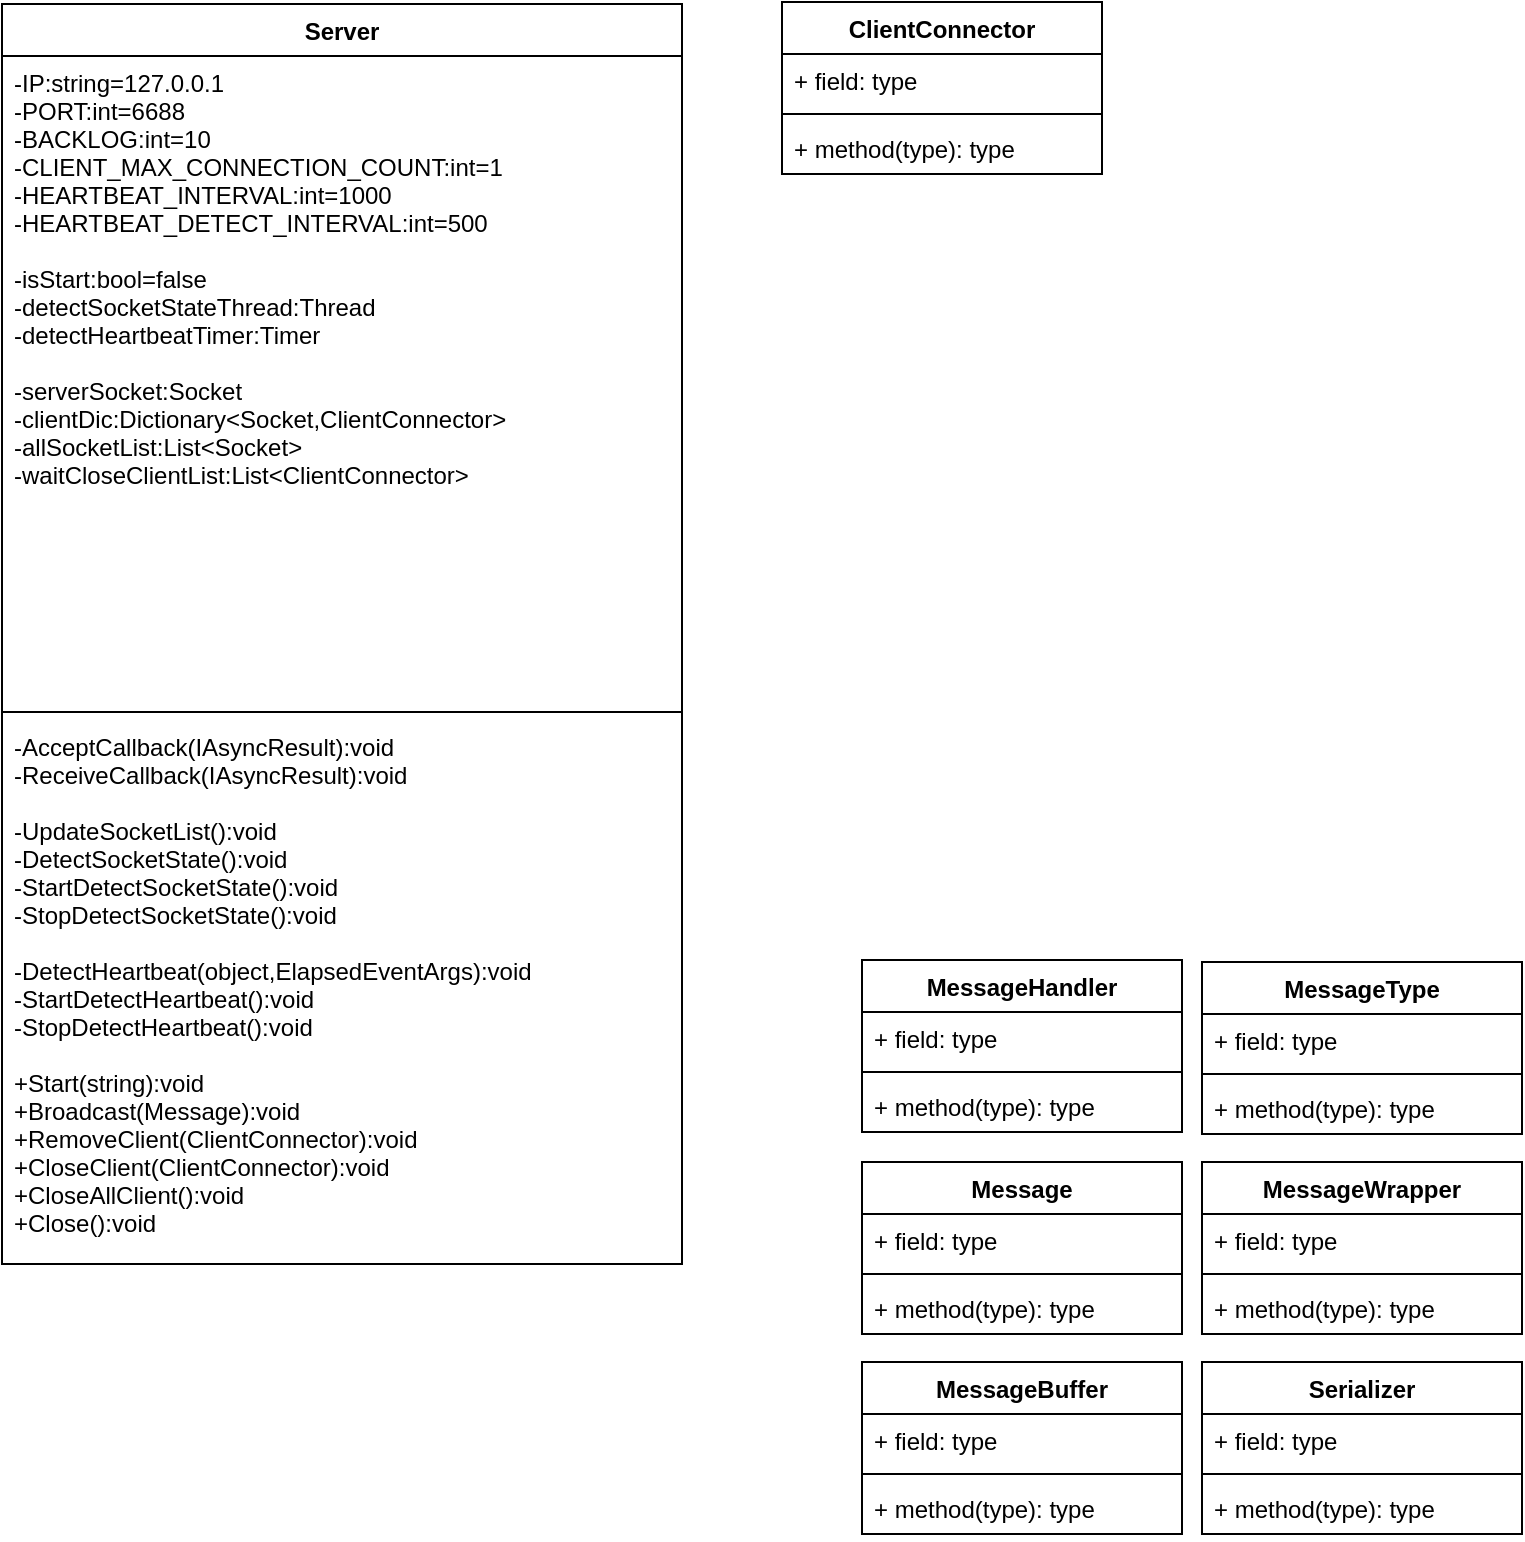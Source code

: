 <mxfile version="20.4.1" type="github">
  <diagram id="C5RBs43oDa-KdzZeNtuy" name="Page-1">
    <mxGraphModel dx="1054" dy="568" grid="1" gridSize="10" guides="1" tooltips="1" connect="1" arrows="1" fold="1" page="1" pageScale="1" pageWidth="827" pageHeight="1169" math="0" shadow="0">
      <root>
        <mxCell id="WIyWlLk6GJQsqaUBKTNV-0" />
        <mxCell id="WIyWlLk6GJQsqaUBKTNV-1" parent="WIyWlLk6GJQsqaUBKTNV-0" />
        <mxCell id="VAwtb7KLq5aNkNkUl2DF-0" value="Server" style="swimlane;fontStyle=1;align=center;verticalAlign=top;childLayout=stackLayout;horizontal=1;startSize=26;horizontalStack=0;resizeParent=1;resizeParentMax=0;resizeLast=0;collapsible=1;marginBottom=0;" parent="WIyWlLk6GJQsqaUBKTNV-1" vertex="1">
          <mxGeometry x="40" y="21" width="340" height="630" as="geometry" />
        </mxCell>
        <mxCell id="VAwtb7KLq5aNkNkUl2DF-1" value="-IP:string=127.0.0.1&#xa;-PORT:int=6688&#xa;-BACKLOG:int=10&#xa;-CLIENT_MAX_CONNECTION_COUNT:int=1&#xa;-HEARTBEAT_INTERVAL:int=1000&#xa;-HEARTBEAT_DETECT_INTERVAL:int=500&#xa;&#xa;-isStart:bool=false&#xa;-detectSocketStateThread:Thread&#xa;-detectHeartbeatTimer:Timer&#xa;&#xa;-serverSocket:Socket&#xa;-clientDic:Dictionary&lt;Socket,ClientConnector&gt;&#xa;-allSocketList:List&lt;Socket&gt;&#xa;-waitCloseClientList:List&lt;ClientConnector&gt;" style="text;strokeColor=none;fillColor=none;align=left;verticalAlign=top;spacingLeft=4;spacingRight=4;overflow=hidden;rotatable=0;points=[[0,0.5],[1,0.5]];portConstraint=eastwest;" parent="VAwtb7KLq5aNkNkUl2DF-0" vertex="1">
          <mxGeometry y="26" width="340" height="324" as="geometry" />
        </mxCell>
        <mxCell id="VAwtb7KLq5aNkNkUl2DF-2" value="" style="line;strokeWidth=1;fillColor=none;align=left;verticalAlign=middle;spacingTop=-1;spacingLeft=3;spacingRight=3;rotatable=0;labelPosition=right;points=[];portConstraint=eastwest;strokeColor=inherit;" parent="VAwtb7KLq5aNkNkUl2DF-0" vertex="1">
          <mxGeometry y="350" width="340" height="8" as="geometry" />
        </mxCell>
        <mxCell id="VAwtb7KLq5aNkNkUl2DF-3" value="-AcceptCallback(IAsyncResult):void&#xa;-ReceiveCallback(IAsyncResult):void&#xa;&#xa;-UpdateSocketList():void&#xa;-DetectSocketState():void&#xa;-StartDetectSocketState():void&#xa;-StopDetectSocketState():void&#xa;&#xa;-DetectHeartbeat(object,ElapsedEventArgs):void&#xa;-StartDetectHeartbeat():void&#xa;-StopDetectHeartbeat():void&#xa;&#xa;+Start(string):void&#xa;+Broadcast(Message):void&#xa;+RemoveClient(ClientConnector):void&#xa;+CloseClient(ClientConnector):void&#xa;+CloseAllClient():void&#xa;+Close():void" style="text;strokeColor=none;fillColor=none;align=left;verticalAlign=top;spacingLeft=4;spacingRight=4;overflow=hidden;rotatable=0;points=[[0,0.5],[1,0.5]];portConstraint=eastwest;" parent="VAwtb7KLq5aNkNkUl2DF-0" vertex="1">
          <mxGeometry y="358" width="340" height="272" as="geometry" />
        </mxCell>
        <mxCell id="B_friO1HUQH2m3yJXOge-0" value="ClientConnector" style="swimlane;fontStyle=1;align=center;verticalAlign=top;childLayout=stackLayout;horizontal=1;startSize=26;horizontalStack=0;resizeParent=1;resizeParentMax=0;resizeLast=0;collapsible=1;marginBottom=0;" vertex="1" parent="WIyWlLk6GJQsqaUBKTNV-1">
          <mxGeometry x="430" y="20" width="160" height="86" as="geometry" />
        </mxCell>
        <mxCell id="B_friO1HUQH2m3yJXOge-1" value="+ field: type" style="text;strokeColor=none;fillColor=none;align=left;verticalAlign=top;spacingLeft=4;spacingRight=4;overflow=hidden;rotatable=0;points=[[0,0.5],[1,0.5]];portConstraint=eastwest;" vertex="1" parent="B_friO1HUQH2m3yJXOge-0">
          <mxGeometry y="26" width="160" height="26" as="geometry" />
        </mxCell>
        <mxCell id="B_friO1HUQH2m3yJXOge-2" value="" style="line;strokeWidth=1;fillColor=none;align=left;verticalAlign=middle;spacingTop=-1;spacingLeft=3;spacingRight=3;rotatable=0;labelPosition=right;points=[];portConstraint=eastwest;strokeColor=inherit;" vertex="1" parent="B_friO1HUQH2m3yJXOge-0">
          <mxGeometry y="52" width="160" height="8" as="geometry" />
        </mxCell>
        <mxCell id="B_friO1HUQH2m3yJXOge-3" value="+ method(type): type" style="text;strokeColor=none;fillColor=none;align=left;verticalAlign=top;spacingLeft=4;spacingRight=4;overflow=hidden;rotatable=0;points=[[0,0.5],[1,0.5]];portConstraint=eastwest;" vertex="1" parent="B_friO1HUQH2m3yJXOge-0">
          <mxGeometry y="60" width="160" height="26" as="geometry" />
        </mxCell>
        <mxCell id="B_friO1HUQH2m3yJXOge-4" value="MessageHandler" style="swimlane;fontStyle=1;align=center;verticalAlign=top;childLayout=stackLayout;horizontal=1;startSize=26;horizontalStack=0;resizeParent=1;resizeParentMax=0;resizeLast=0;collapsible=1;marginBottom=0;" vertex="1" parent="WIyWlLk6GJQsqaUBKTNV-1">
          <mxGeometry x="470" y="499" width="160" height="86" as="geometry" />
        </mxCell>
        <mxCell id="B_friO1HUQH2m3yJXOge-5" value="+ field: type" style="text;strokeColor=none;fillColor=none;align=left;verticalAlign=top;spacingLeft=4;spacingRight=4;overflow=hidden;rotatable=0;points=[[0,0.5],[1,0.5]];portConstraint=eastwest;" vertex="1" parent="B_friO1HUQH2m3yJXOge-4">
          <mxGeometry y="26" width="160" height="26" as="geometry" />
        </mxCell>
        <mxCell id="B_friO1HUQH2m3yJXOge-6" value="" style="line;strokeWidth=1;fillColor=none;align=left;verticalAlign=middle;spacingTop=-1;spacingLeft=3;spacingRight=3;rotatable=0;labelPosition=right;points=[];portConstraint=eastwest;strokeColor=inherit;" vertex="1" parent="B_friO1HUQH2m3yJXOge-4">
          <mxGeometry y="52" width="160" height="8" as="geometry" />
        </mxCell>
        <mxCell id="B_friO1HUQH2m3yJXOge-7" value="+ method(type): type" style="text;strokeColor=none;fillColor=none;align=left;verticalAlign=top;spacingLeft=4;spacingRight=4;overflow=hidden;rotatable=0;points=[[0,0.5],[1,0.5]];portConstraint=eastwest;" vertex="1" parent="B_friO1HUQH2m3yJXOge-4">
          <mxGeometry y="60" width="160" height="26" as="geometry" />
        </mxCell>
        <mxCell id="B_friO1HUQH2m3yJXOge-8" value="Message" style="swimlane;fontStyle=1;align=center;verticalAlign=top;childLayout=stackLayout;horizontal=1;startSize=26;horizontalStack=0;resizeParent=1;resizeParentMax=0;resizeLast=0;collapsible=1;marginBottom=0;" vertex="1" parent="WIyWlLk6GJQsqaUBKTNV-1">
          <mxGeometry x="470" y="600" width="160" height="86" as="geometry" />
        </mxCell>
        <mxCell id="B_friO1HUQH2m3yJXOge-9" value="+ field: type" style="text;strokeColor=none;fillColor=none;align=left;verticalAlign=top;spacingLeft=4;spacingRight=4;overflow=hidden;rotatable=0;points=[[0,0.5],[1,0.5]];portConstraint=eastwest;" vertex="1" parent="B_friO1HUQH2m3yJXOge-8">
          <mxGeometry y="26" width="160" height="26" as="geometry" />
        </mxCell>
        <mxCell id="B_friO1HUQH2m3yJXOge-10" value="" style="line;strokeWidth=1;fillColor=none;align=left;verticalAlign=middle;spacingTop=-1;spacingLeft=3;spacingRight=3;rotatable=0;labelPosition=right;points=[];portConstraint=eastwest;strokeColor=inherit;" vertex="1" parent="B_friO1HUQH2m3yJXOge-8">
          <mxGeometry y="52" width="160" height="8" as="geometry" />
        </mxCell>
        <mxCell id="B_friO1HUQH2m3yJXOge-11" value="+ method(type): type" style="text;strokeColor=none;fillColor=none;align=left;verticalAlign=top;spacingLeft=4;spacingRight=4;overflow=hidden;rotatable=0;points=[[0,0.5],[1,0.5]];portConstraint=eastwest;" vertex="1" parent="B_friO1HUQH2m3yJXOge-8">
          <mxGeometry y="60" width="160" height="26" as="geometry" />
        </mxCell>
        <mxCell id="B_friO1HUQH2m3yJXOge-12" value="MessageBuffer" style="swimlane;fontStyle=1;align=center;verticalAlign=top;childLayout=stackLayout;horizontal=1;startSize=26;horizontalStack=0;resizeParent=1;resizeParentMax=0;resizeLast=0;collapsible=1;marginBottom=0;" vertex="1" parent="WIyWlLk6GJQsqaUBKTNV-1">
          <mxGeometry x="470" y="700" width="160" height="86" as="geometry" />
        </mxCell>
        <mxCell id="B_friO1HUQH2m3yJXOge-13" value="+ field: type" style="text;strokeColor=none;fillColor=none;align=left;verticalAlign=top;spacingLeft=4;spacingRight=4;overflow=hidden;rotatable=0;points=[[0,0.5],[1,0.5]];portConstraint=eastwest;" vertex="1" parent="B_friO1HUQH2m3yJXOge-12">
          <mxGeometry y="26" width="160" height="26" as="geometry" />
        </mxCell>
        <mxCell id="B_friO1HUQH2m3yJXOge-14" value="" style="line;strokeWidth=1;fillColor=none;align=left;verticalAlign=middle;spacingTop=-1;spacingLeft=3;spacingRight=3;rotatable=0;labelPosition=right;points=[];portConstraint=eastwest;strokeColor=inherit;" vertex="1" parent="B_friO1HUQH2m3yJXOge-12">
          <mxGeometry y="52" width="160" height="8" as="geometry" />
        </mxCell>
        <mxCell id="B_friO1HUQH2m3yJXOge-15" value="+ method(type): type" style="text;strokeColor=none;fillColor=none;align=left;verticalAlign=top;spacingLeft=4;spacingRight=4;overflow=hidden;rotatable=0;points=[[0,0.5],[1,0.5]];portConstraint=eastwest;" vertex="1" parent="B_friO1HUQH2m3yJXOge-12">
          <mxGeometry y="60" width="160" height="26" as="geometry" />
        </mxCell>
        <mxCell id="B_friO1HUQH2m3yJXOge-16" value="MessageType" style="swimlane;fontStyle=1;align=center;verticalAlign=top;childLayout=stackLayout;horizontal=1;startSize=26;horizontalStack=0;resizeParent=1;resizeParentMax=0;resizeLast=0;collapsible=1;marginBottom=0;" vertex="1" parent="WIyWlLk6GJQsqaUBKTNV-1">
          <mxGeometry x="640" y="500" width="160" height="86" as="geometry" />
        </mxCell>
        <mxCell id="B_friO1HUQH2m3yJXOge-17" value="+ field: type" style="text;strokeColor=none;fillColor=none;align=left;verticalAlign=top;spacingLeft=4;spacingRight=4;overflow=hidden;rotatable=0;points=[[0,0.5],[1,0.5]];portConstraint=eastwest;" vertex="1" parent="B_friO1HUQH2m3yJXOge-16">
          <mxGeometry y="26" width="160" height="26" as="geometry" />
        </mxCell>
        <mxCell id="B_friO1HUQH2m3yJXOge-18" value="" style="line;strokeWidth=1;fillColor=none;align=left;verticalAlign=middle;spacingTop=-1;spacingLeft=3;spacingRight=3;rotatable=0;labelPosition=right;points=[];portConstraint=eastwest;strokeColor=inherit;" vertex="1" parent="B_friO1HUQH2m3yJXOge-16">
          <mxGeometry y="52" width="160" height="8" as="geometry" />
        </mxCell>
        <mxCell id="B_friO1HUQH2m3yJXOge-19" value="+ method(type): type" style="text;strokeColor=none;fillColor=none;align=left;verticalAlign=top;spacingLeft=4;spacingRight=4;overflow=hidden;rotatable=0;points=[[0,0.5],[1,0.5]];portConstraint=eastwest;" vertex="1" parent="B_friO1HUQH2m3yJXOge-16">
          <mxGeometry y="60" width="160" height="26" as="geometry" />
        </mxCell>
        <mxCell id="B_friO1HUQH2m3yJXOge-20" value="MessageWrapper" style="swimlane;fontStyle=1;align=center;verticalAlign=top;childLayout=stackLayout;horizontal=1;startSize=26;horizontalStack=0;resizeParent=1;resizeParentMax=0;resizeLast=0;collapsible=1;marginBottom=0;" vertex="1" parent="WIyWlLk6GJQsqaUBKTNV-1">
          <mxGeometry x="640" y="600" width="160" height="86" as="geometry" />
        </mxCell>
        <mxCell id="B_friO1HUQH2m3yJXOge-21" value="+ field: type" style="text;strokeColor=none;fillColor=none;align=left;verticalAlign=top;spacingLeft=4;spacingRight=4;overflow=hidden;rotatable=0;points=[[0,0.5],[1,0.5]];portConstraint=eastwest;" vertex="1" parent="B_friO1HUQH2m3yJXOge-20">
          <mxGeometry y="26" width="160" height="26" as="geometry" />
        </mxCell>
        <mxCell id="B_friO1HUQH2m3yJXOge-22" value="" style="line;strokeWidth=1;fillColor=none;align=left;verticalAlign=middle;spacingTop=-1;spacingLeft=3;spacingRight=3;rotatable=0;labelPosition=right;points=[];portConstraint=eastwest;strokeColor=inherit;" vertex="1" parent="B_friO1HUQH2m3yJXOge-20">
          <mxGeometry y="52" width="160" height="8" as="geometry" />
        </mxCell>
        <mxCell id="B_friO1HUQH2m3yJXOge-23" value="+ method(type): type" style="text;strokeColor=none;fillColor=none;align=left;verticalAlign=top;spacingLeft=4;spacingRight=4;overflow=hidden;rotatable=0;points=[[0,0.5],[1,0.5]];portConstraint=eastwest;" vertex="1" parent="B_friO1HUQH2m3yJXOge-20">
          <mxGeometry y="60" width="160" height="26" as="geometry" />
        </mxCell>
        <mxCell id="B_friO1HUQH2m3yJXOge-24" value="Serializer" style="swimlane;fontStyle=1;align=center;verticalAlign=top;childLayout=stackLayout;horizontal=1;startSize=26;horizontalStack=0;resizeParent=1;resizeParentMax=0;resizeLast=0;collapsible=1;marginBottom=0;" vertex="1" parent="WIyWlLk6GJQsqaUBKTNV-1">
          <mxGeometry x="640" y="700" width="160" height="86" as="geometry" />
        </mxCell>
        <mxCell id="B_friO1HUQH2m3yJXOge-25" value="+ field: type" style="text;strokeColor=none;fillColor=none;align=left;verticalAlign=top;spacingLeft=4;spacingRight=4;overflow=hidden;rotatable=0;points=[[0,0.5],[1,0.5]];portConstraint=eastwest;" vertex="1" parent="B_friO1HUQH2m3yJXOge-24">
          <mxGeometry y="26" width="160" height="26" as="geometry" />
        </mxCell>
        <mxCell id="B_friO1HUQH2m3yJXOge-26" value="" style="line;strokeWidth=1;fillColor=none;align=left;verticalAlign=middle;spacingTop=-1;spacingLeft=3;spacingRight=3;rotatable=0;labelPosition=right;points=[];portConstraint=eastwest;strokeColor=inherit;" vertex="1" parent="B_friO1HUQH2m3yJXOge-24">
          <mxGeometry y="52" width="160" height="8" as="geometry" />
        </mxCell>
        <mxCell id="B_friO1HUQH2m3yJXOge-27" value="+ method(type): type" style="text;strokeColor=none;fillColor=none;align=left;verticalAlign=top;spacingLeft=4;spacingRight=4;overflow=hidden;rotatable=0;points=[[0,0.5],[1,0.5]];portConstraint=eastwest;" vertex="1" parent="B_friO1HUQH2m3yJXOge-24">
          <mxGeometry y="60" width="160" height="26" as="geometry" />
        </mxCell>
      </root>
    </mxGraphModel>
  </diagram>
</mxfile>

